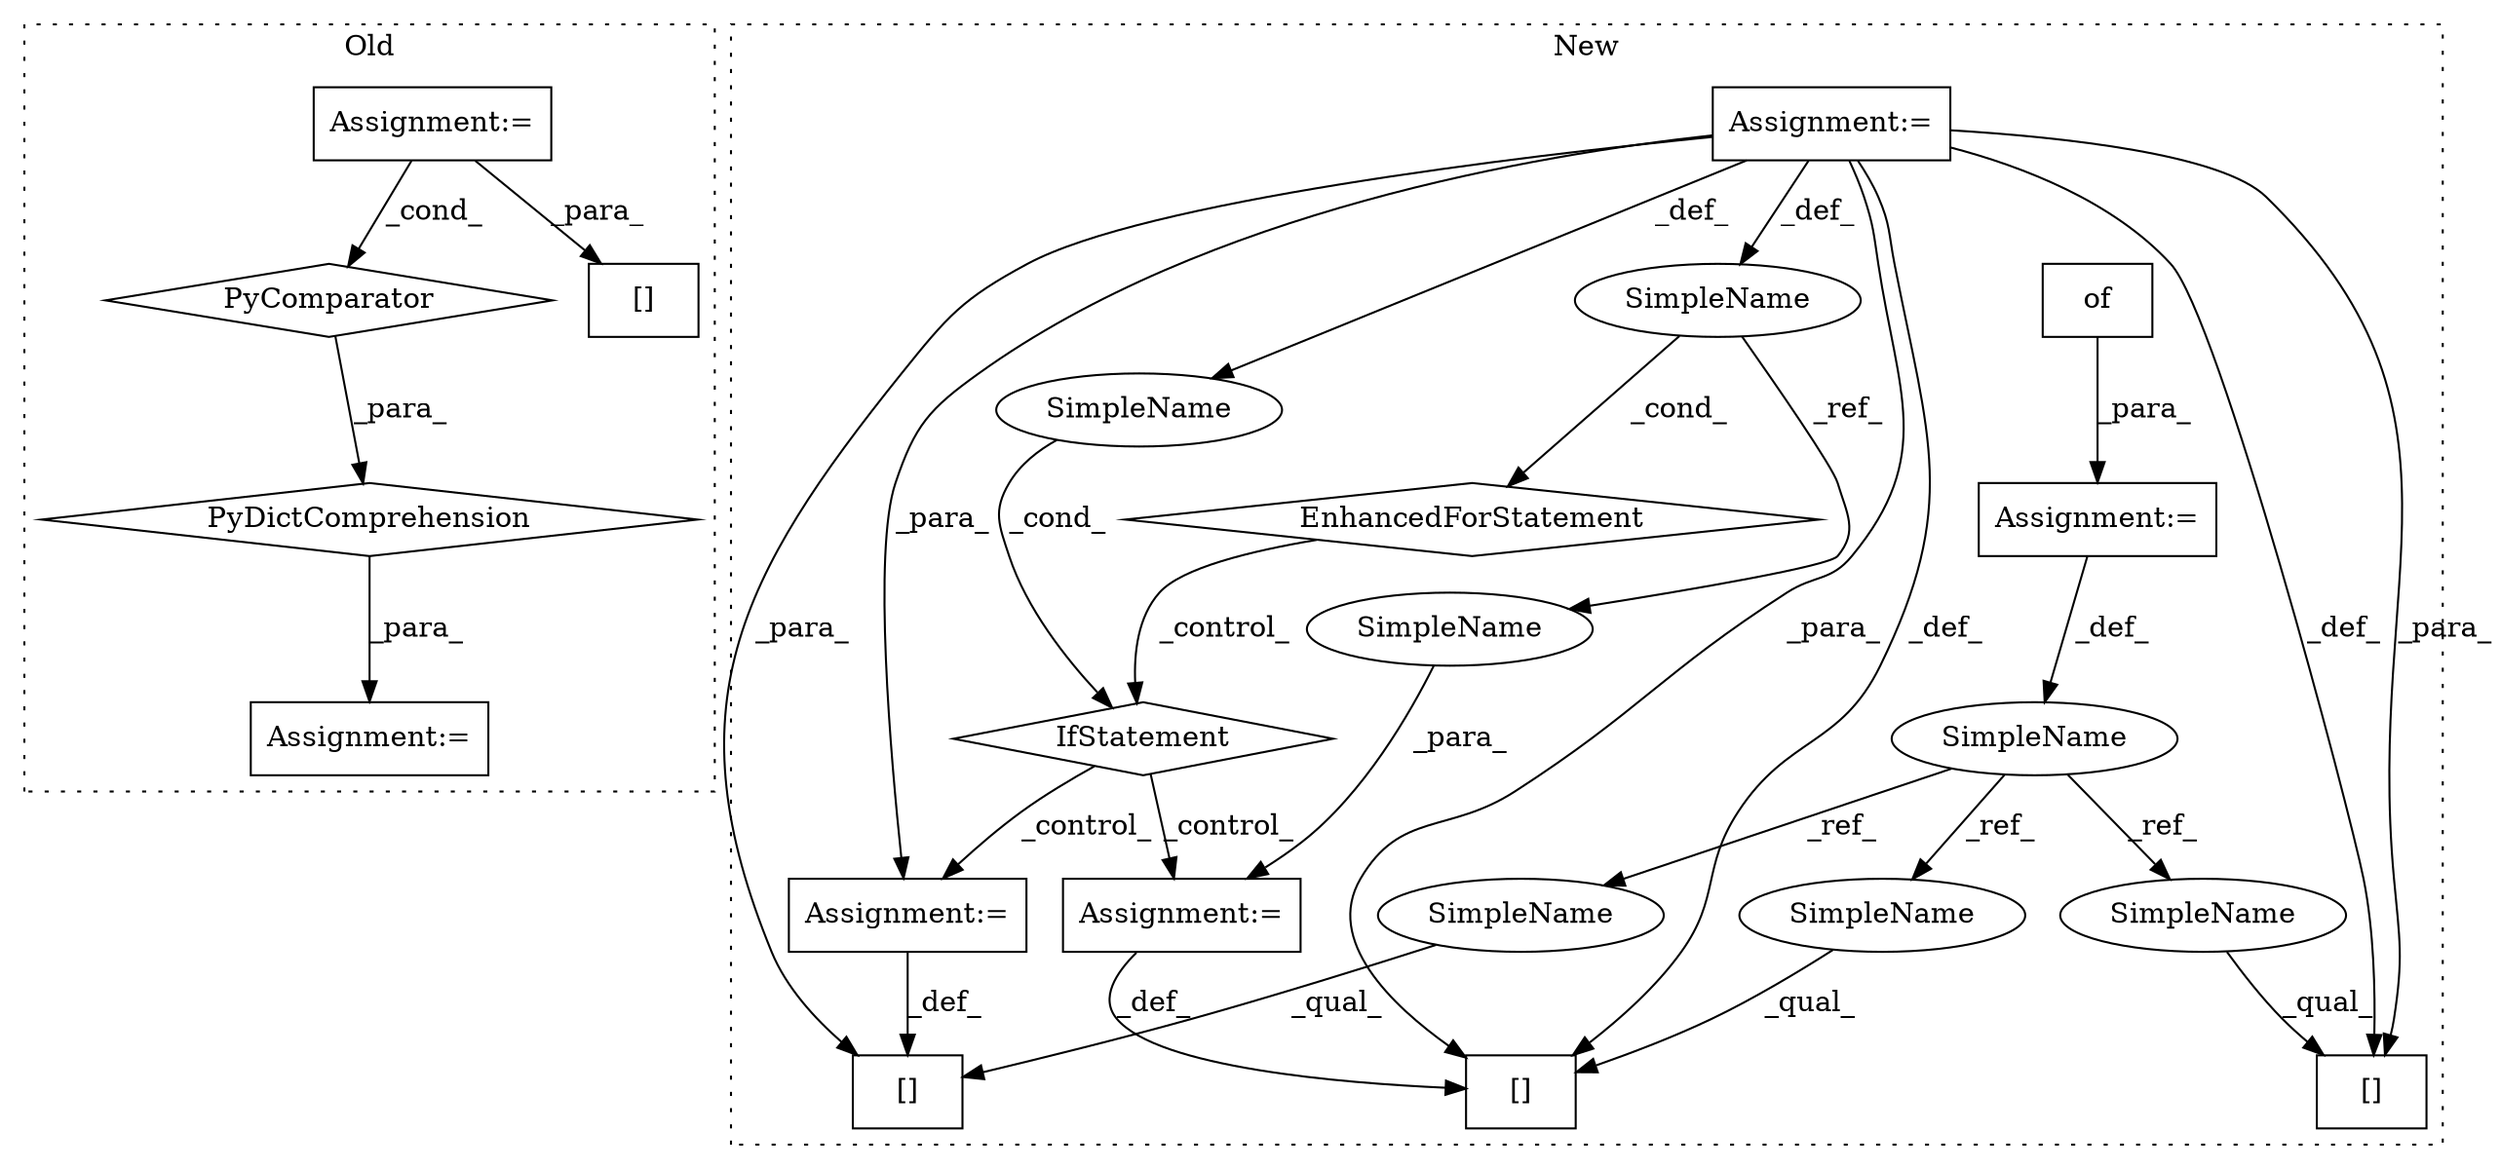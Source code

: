 digraph G {
subgraph cluster0 {
1 [label="PyDictComprehension" a="110" s="3644" l="222" shape="diamond"];
3 [label="PyComparator" a="113" s="3796" l="62" shape="diamond"];
4 [label="Assignment:=" a="7" s="3796" l="62" shape="box"];
10 [label="Assignment:=" a="7" s="3632" l="12" shape="box"];
18 [label="[]" a="2" s="3644,3683" l="16,1" shape="box"];
label = "Old";
style="dotted";
}
subgraph cluster1 {
2 [label="of" a="32" s="3060" l="4" shape="box"];
5 [label="Assignment:=" a="7" s="3055" l="1" shape="box"];
6 [label="[]" a="2" s="3402,3453" l="10,1" shape="box"];
7 [label="Assignment:=" a="7" s="3454" l="1" shape="box"];
8 [label="EnhancedForStatement" a="70" s="3070,3194" l="74,2" shape="diamond"];
9 [label="Assignment:=" a="7" s="3070,3194" l="74,2" shape="box"];
11 [label="IfStatement" a="25" s="3253,3307" l="4,2" shape="diamond"];
12 [label="SimpleName" a="42" s="" l="" shape="ellipse"];
13 [label="Assignment:=" a="7" s="3617" l="1" shape="box"];
14 [label="[]" a="2" s="3590,3616" l="10,1" shape="box"];
15 [label="SimpleName" a="42" s="3046" l="9" shape="ellipse"];
16 [label="SimpleName" a="42" s="3148" l="11" shape="ellipse"];
17 [label="[]" a="2" s="3319,3371" l="10,1" shape="box"];
19 [label="SimpleName" a="42" s="3618" l="11" shape="ellipse"];
20 [label="SimpleName" a="42" s="3319" l="9" shape="ellipse"];
21 [label="SimpleName" a="42" s="3590" l="9" shape="ellipse"];
22 [label="SimpleName" a="42" s="3402" l="9" shape="ellipse"];
label = "New";
style="dotted";
}
1 -> 10 [label="_para_"];
2 -> 5 [label="_para_"];
3 -> 1 [label="_para_"];
4 -> 3 [label="_cond_"];
4 -> 18 [label="_para_"];
5 -> 15 [label="_def_"];
7 -> 6 [label="_def_"];
8 -> 11 [label="_control_"];
9 -> 17 [label="_para_"];
9 -> 6 [label="_para_"];
9 -> 12 [label="_def_"];
9 -> 7 [label="_para_"];
9 -> 17 [label="_def_"];
9 -> 14 [label="_para_"];
9 -> 16 [label="_def_"];
9 -> 14 [label="_def_"];
11 -> 13 [label="_control_"];
11 -> 7 [label="_control_"];
12 -> 11 [label="_cond_"];
13 -> 14 [label="_def_"];
15 -> 22 [label="_ref_"];
15 -> 20 [label="_ref_"];
15 -> 21 [label="_ref_"];
16 -> 19 [label="_ref_"];
16 -> 8 [label="_cond_"];
19 -> 13 [label="_para_"];
20 -> 17 [label="_qual_"];
21 -> 14 [label="_qual_"];
22 -> 6 [label="_qual_"];
}